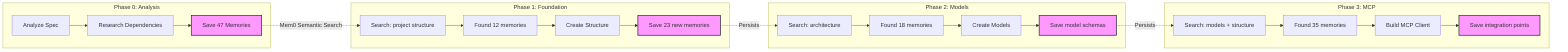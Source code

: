 graph LR
    subgraph "Phase 0: Analysis"
        A0[Analyze Spec] --> B0[Research Dependencies]
        B0 --> C0[Save 47 Memories]
    end
    
    subgraph "Phase 1: Foundation"
        D1[Search: project structure] --> E1[Found 12 memories]
        E1 --> F1[Create Structure]
        F1 --> G1[Save 23 new memories]
    end
    
    subgraph "Phase 2: Models"
        H2[Search: architecture] --> I2[Found 18 memories]
        I2 --> J2[Create Models]
        J2 --> K2[Save model schemas]
    end
    
    subgraph "Phase 3: MCP"
        L3[Search: models + structure] --> M3[Found 35 memories]
        M3 --> N3[Build MCP Client]
        N3 --> O3[Save integration points]
    end
    
    C0 -.->|Mem0 Semantic Search| D1
    G1 -.->|Persists| H2
    K2 -.->|Persists| L3
    
    style C0 fill:#f9f,stroke:#333,stroke-width:2px
    style G1 fill:#f9f,stroke:#333,stroke-width:2px
    style K2 fill:#f9f,stroke:#333,stroke-width:2px
    style O3 fill:#f9f,stroke:#333,stroke-width:2px